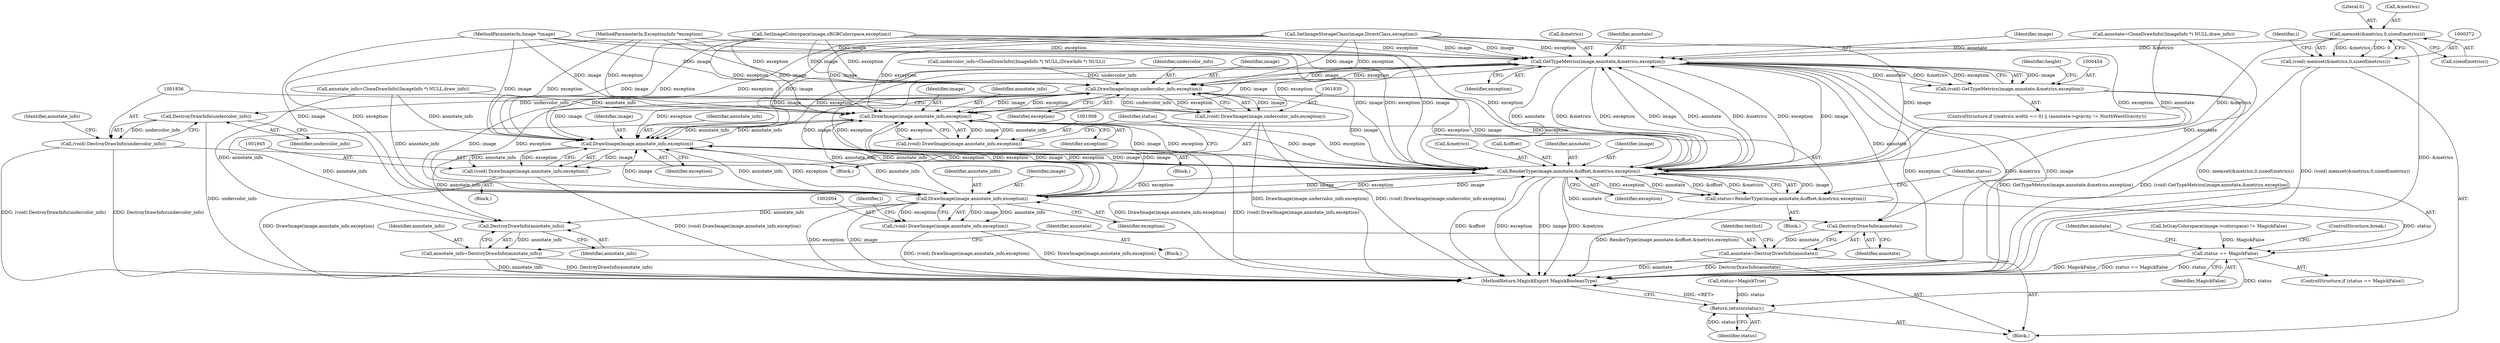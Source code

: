 digraph "0_ImageMagick_f595a1985233c399a05c0c37cc41de16a90dd025@API" {
"1000373" [label="(Call,memset(&metrics,0,sizeof(metrics)))"];
"1000371" [label="(Call,(void) memset(&metrics,0,sizeof(metrics)))"];
"1000455" [label="(Call,GetTypeMetrics(image,annotate,&metrics,exception))"];
"1000453" [label="(Call,(void) GetTypeMetrics(image,annotate,&metrics,exception))"];
"1001831" [label="(Call,DrawImage(image,undercolor_info,exception))"];
"1001829" [label="(Call,(void) DrawImage(image,undercolor_info,exception))"];
"1001837" [label="(Call,DestroyDrawInfo(undercolor_info))"];
"1001835" [label="(Call,(void) DestroyDrawInfo(undercolor_info))"];
"1001909" [label="(Call,DrawImage(image,annotate_info,exception))"];
"1001907" [label="(Call,(void) DrawImage(image,annotate_info,exception))"];
"1001946" [label="(Call,DrawImage(image,annotate_info,exception))"];
"1001944" [label="(Call,(void) DrawImage(image,annotate_info,exception))"];
"1001952" [label="(Call,RenderType(image,annotate,&offset,&metrics,exception))"];
"1001950" [label="(Call,status=RenderType(image,annotate,&offset,&metrics,exception))"];
"1001961" [label="(Call,status == MagickFalse)"];
"1002023" [label="(Return,return(status);)"];
"1002005" [label="(Call,DrawImage(image,annotate_info,exception))"];
"1002003" [label="(Call,(void) DrawImage(image,annotate_info,exception))"];
"1002011" [label="(Call,DestroyDrawInfo(annotate_info))"];
"1002009" [label="(Call,annotate_info=DestroyDrawInfo(annotate_info))"];
"1002015" [label="(Call,DestroyDrawInfo(annotate))"];
"1002013" [label="(Call,annotate=DestroyDrawInfo(annotate))"];
"1002018" [label="(Identifier,textlist)"];
"1001944" [label="(Call,(void) DrawImage(image,annotate_info,exception))"];
"1001959" [label="(Identifier,exception)"];
"1001910" [label="(Identifier,image)"];
"1001907" [label="(Call,(void) DrawImage(image,annotate_info,exception))"];
"1001960" [label="(ControlStructure,if (status == MagickFalse))"];
"1000356" [label="(Call,IsGrayColorspace(image->colorspace) != MagickFalse)"];
"1001831" [label="(Call,DrawImage(image,undercolor_info,exception))"];
"1001950" [label="(Call,status=RenderType(image,annotate,&offset,&metrics,exception))"];
"1000377" [label="(Call,sizeof(metrics))"];
"1000200" [label="(Call,annotate_info=CloneDrawInfo((ImageInfo *) NULL,draw_info))"];
"1001920" [label="(Block,)"];
"1001957" [label="(Call,&metrics)"];
"1001962" [label="(Identifier,status)"];
"1002010" [label="(Identifier,annotate_info)"];
"1000348" [label="(Call,SetImageStorageClass(image,DirectClass,exception))"];
"1000181" [label="(Call,annotate=CloneDrawInfo((ImageInfo *) NULL,draw_info))"];
"1001744" [label="(Block,)"];
"1001955" [label="(Call,&offset)"];
"1002007" [label="(Identifier,annotate_info)"];
"1001834" [label="(Identifier,exception)"];
"1001911" [label="(Identifier,annotate_info)"];
"1001946" [label="(Call,DrawImage(image,annotate_info,exception))"];
"1001961" [label="(Call,status == MagickFalse)"];
"1002025" [label="(MethodReturn,MagickExport MagickBooleanType)"];
"1000371" [label="(Call,(void) memset(&metrics,0,sizeof(metrics)))"];
"1001833" [label="(Identifier,undercolor_info)"];
"1002006" [label="(Identifier,image)"];
"1001971" [label="(Block,)"];
"1001963" [label="(Identifier,MagickFalse)"];
"1001832" [label="(Identifier,image)"];
"1000376" [label="(Literal,0)"];
"1001909" [label="(Call,DrawImage(image,annotate_info,exception))"];
"1001838" [label="(Identifier,undercolor_info)"];
"1001949" [label="(Identifier,exception)"];
"1001947" [label="(Identifier,image)"];
"1002016" [label="(Identifier,annotate)"];
"1002015" [label="(Call,DestroyDrawInfo(annotate))"];
"1000458" [label="(Call,&metrics)"];
"1002023" [label="(Return,return(status);)"];
"1002013" [label="(Call,annotate=DestroyDrawInfo(annotate))"];
"1002011" [label="(Call,DestroyDrawInfo(annotate_info))"];
"1000460" [label="(Identifier,exception)"];
"1001964" [label="(ControlStructure,break;)"];
"1002003" [label="(Call,(void) DrawImage(image,annotate_info,exception))"];
"1001829" [label="(Call,(void) DrawImage(image,undercolor_info,exception))"];
"1000364" [label="(Call,SetImageColorspace(image,sRGBColorspace,exception))"];
"1000373" [label="(Call,memset(&metrics,0,sizeof(metrics)))"];
"1001746" [label="(Call,undercolor_info=CloneDrawInfo((ImageInfo *) NULL,(DrawInfo *) NULL))"];
"1001837" [label="(Call,DestroyDrawInfo(undercolor_info))"];
"1002009" [label="(Call,annotate_info=DestroyDrawInfo(annotate_info))"];
"1000105" [label="(MethodParameterIn,Image *image)"];
"1001842" [label="(Identifier,annotate_info)"];
"1002024" [label="(Identifier,status)"];
"1000391" [label="(Identifier,i)"];
"1000453" [label="(Call,(void) GetTypeMetrics(image,annotate,&metrics,exception))"];
"1000457" [label="(Identifier,annotate)"];
"1001951" [label="(Identifier,status)"];
"1001912" [label="(Identifier,exception)"];
"1002005" [label="(Call,DrawImage(image,annotate_info,exception))"];
"1000368" [label="(Call,status=MagickTrue)"];
"1002008" [label="(Identifier,exception)"];
"1001954" [label="(Identifier,annotate)"];
"1001948" [label="(Identifier,annotate_info)"];
"1000455" [label="(Call,GetTypeMetrics(image,annotate,&metrics,exception))"];
"1000381" [label="(Identifier,i)"];
"1000456" [label="(Identifier,image)"];
"1000462" [label="(Identifier,height)"];
"1002014" [label="(Identifier,annotate)"];
"1001968" [label="(Identifier,annotate)"];
"1000374" [label="(Call,&metrics)"];
"1000392" [label="(Block,)"];
"1002012" [label="(Identifier,annotate_info)"];
"1000441" [label="(ControlStructure,if ((metrics.width == 0) || (annotate->gravity != NorthWestGravity)))"];
"1000107" [label="(MethodParameterIn,ExceptionInfo *exception)"];
"1001953" [label="(Identifier,image)"];
"1001875" [label="(Block,)"];
"1000108" [label="(Block,)"];
"1001952" [label="(Call,RenderType(image,annotate,&offset,&metrics,exception))"];
"1001835" [label="(Call,(void) DestroyDrawInfo(undercolor_info))"];
"1000373" -> "1000371"  [label="AST: "];
"1000373" -> "1000377"  [label="CFG: "];
"1000374" -> "1000373"  [label="AST: "];
"1000376" -> "1000373"  [label="AST: "];
"1000377" -> "1000373"  [label="AST: "];
"1000371" -> "1000373"  [label="CFG: "];
"1000373" -> "1002025"  [label="DDG: &metrics"];
"1000373" -> "1000371"  [label="DDG: &metrics"];
"1000373" -> "1000371"  [label="DDG: 0"];
"1000373" -> "1000455"  [label="DDG: &metrics"];
"1000373" -> "1001952"  [label="DDG: &metrics"];
"1000371" -> "1000108"  [label="AST: "];
"1000372" -> "1000371"  [label="AST: "];
"1000381" -> "1000371"  [label="CFG: "];
"1000371" -> "1002025"  [label="DDG: memset(&metrics,0,sizeof(metrics))"];
"1000371" -> "1002025"  [label="DDG: (void) memset(&metrics,0,sizeof(metrics))"];
"1000455" -> "1000453"  [label="AST: "];
"1000455" -> "1000460"  [label="CFG: "];
"1000456" -> "1000455"  [label="AST: "];
"1000457" -> "1000455"  [label="AST: "];
"1000458" -> "1000455"  [label="AST: "];
"1000460" -> "1000455"  [label="AST: "];
"1000453" -> "1000455"  [label="CFG: "];
"1000455" -> "1002025"  [label="DDG: exception"];
"1000455" -> "1002025"  [label="DDG: &metrics"];
"1000455" -> "1002025"  [label="DDG: image"];
"1000455" -> "1000453"  [label="DDG: image"];
"1000455" -> "1000453"  [label="DDG: annotate"];
"1000455" -> "1000453"  [label="DDG: &metrics"];
"1000455" -> "1000453"  [label="DDG: exception"];
"1000364" -> "1000455"  [label="DDG: image"];
"1000364" -> "1000455"  [label="DDG: exception"];
"1000348" -> "1000455"  [label="DDG: image"];
"1000348" -> "1000455"  [label="DDG: exception"];
"1001952" -> "1000455"  [label="DDG: image"];
"1001952" -> "1000455"  [label="DDG: annotate"];
"1001952" -> "1000455"  [label="DDG: &metrics"];
"1001952" -> "1000455"  [label="DDG: exception"];
"1002005" -> "1000455"  [label="DDG: image"];
"1002005" -> "1000455"  [label="DDG: exception"];
"1000105" -> "1000455"  [label="DDG: image"];
"1000181" -> "1000455"  [label="DDG: annotate"];
"1000107" -> "1000455"  [label="DDG: exception"];
"1000455" -> "1001831"  [label="DDG: image"];
"1000455" -> "1001831"  [label="DDG: exception"];
"1000455" -> "1001909"  [label="DDG: image"];
"1000455" -> "1001909"  [label="DDG: exception"];
"1000455" -> "1001946"  [label="DDG: image"];
"1000455" -> "1001946"  [label="DDG: exception"];
"1000455" -> "1001952"  [label="DDG: image"];
"1000455" -> "1001952"  [label="DDG: annotate"];
"1000455" -> "1001952"  [label="DDG: &metrics"];
"1000455" -> "1001952"  [label="DDG: exception"];
"1000455" -> "1002015"  [label="DDG: annotate"];
"1000453" -> "1000441"  [label="AST: "];
"1000454" -> "1000453"  [label="AST: "];
"1000462" -> "1000453"  [label="CFG: "];
"1000453" -> "1002025"  [label="DDG: GetTypeMetrics(image,annotate,&metrics,exception)"];
"1000453" -> "1002025"  [label="DDG: (void) GetTypeMetrics(image,annotate,&metrics,exception)"];
"1001831" -> "1001829"  [label="AST: "];
"1001831" -> "1001834"  [label="CFG: "];
"1001832" -> "1001831"  [label="AST: "];
"1001833" -> "1001831"  [label="AST: "];
"1001834" -> "1001831"  [label="AST: "];
"1001829" -> "1001831"  [label="CFG: "];
"1001831" -> "1001829"  [label="DDG: image"];
"1001831" -> "1001829"  [label="DDG: undercolor_info"];
"1001831" -> "1001829"  [label="DDG: exception"];
"1000364" -> "1001831"  [label="DDG: image"];
"1000364" -> "1001831"  [label="DDG: exception"];
"1000348" -> "1001831"  [label="DDG: image"];
"1000348" -> "1001831"  [label="DDG: exception"];
"1001952" -> "1001831"  [label="DDG: image"];
"1001952" -> "1001831"  [label="DDG: exception"];
"1002005" -> "1001831"  [label="DDG: image"];
"1002005" -> "1001831"  [label="DDG: exception"];
"1000105" -> "1001831"  [label="DDG: image"];
"1001746" -> "1001831"  [label="DDG: undercolor_info"];
"1000107" -> "1001831"  [label="DDG: exception"];
"1001831" -> "1001837"  [label="DDG: undercolor_info"];
"1001831" -> "1001909"  [label="DDG: image"];
"1001831" -> "1001909"  [label="DDG: exception"];
"1001831" -> "1001946"  [label="DDG: image"];
"1001831" -> "1001946"  [label="DDG: exception"];
"1001831" -> "1001952"  [label="DDG: image"];
"1001831" -> "1001952"  [label="DDG: exception"];
"1001829" -> "1001744"  [label="AST: "];
"1001830" -> "1001829"  [label="AST: "];
"1001836" -> "1001829"  [label="CFG: "];
"1001829" -> "1002025"  [label="DDG: DrawImage(image,undercolor_info,exception)"];
"1001829" -> "1002025"  [label="DDG: (void) DrawImage(image,undercolor_info,exception)"];
"1001837" -> "1001835"  [label="AST: "];
"1001837" -> "1001838"  [label="CFG: "];
"1001838" -> "1001837"  [label="AST: "];
"1001835" -> "1001837"  [label="CFG: "];
"1001837" -> "1002025"  [label="DDG: undercolor_info"];
"1001837" -> "1001835"  [label="DDG: undercolor_info"];
"1001835" -> "1001744"  [label="AST: "];
"1001836" -> "1001835"  [label="AST: "];
"1001842" -> "1001835"  [label="CFG: "];
"1001835" -> "1002025"  [label="DDG: DestroyDrawInfo(undercolor_info)"];
"1001835" -> "1002025"  [label="DDG: (void) DestroyDrawInfo(undercolor_info)"];
"1001909" -> "1001907"  [label="AST: "];
"1001909" -> "1001912"  [label="CFG: "];
"1001910" -> "1001909"  [label="AST: "];
"1001911" -> "1001909"  [label="AST: "];
"1001912" -> "1001909"  [label="AST: "];
"1001907" -> "1001909"  [label="CFG: "];
"1001909" -> "1001907"  [label="DDG: image"];
"1001909" -> "1001907"  [label="DDG: annotate_info"];
"1001909" -> "1001907"  [label="DDG: exception"];
"1000364" -> "1001909"  [label="DDG: image"];
"1000364" -> "1001909"  [label="DDG: exception"];
"1000348" -> "1001909"  [label="DDG: image"];
"1000348" -> "1001909"  [label="DDG: exception"];
"1001952" -> "1001909"  [label="DDG: image"];
"1001952" -> "1001909"  [label="DDG: exception"];
"1002005" -> "1001909"  [label="DDG: image"];
"1002005" -> "1001909"  [label="DDG: annotate_info"];
"1002005" -> "1001909"  [label="DDG: exception"];
"1000105" -> "1001909"  [label="DDG: image"];
"1000200" -> "1001909"  [label="DDG: annotate_info"];
"1001946" -> "1001909"  [label="DDG: annotate_info"];
"1000107" -> "1001909"  [label="DDG: exception"];
"1001909" -> "1001946"  [label="DDG: annotate_info"];
"1001909" -> "1001952"  [label="DDG: image"];
"1001909" -> "1001952"  [label="DDG: exception"];
"1001909" -> "1002005"  [label="DDG: annotate_info"];
"1001909" -> "1002011"  [label="DDG: annotate_info"];
"1001907" -> "1001875"  [label="AST: "];
"1001908" -> "1001907"  [label="AST: "];
"1001951" -> "1001907"  [label="CFG: "];
"1001907" -> "1002025"  [label="DDG: (void) DrawImage(image,annotate_info,exception)"];
"1001907" -> "1002025"  [label="DDG: DrawImage(image,annotate_info,exception)"];
"1001946" -> "1001944"  [label="AST: "];
"1001946" -> "1001949"  [label="CFG: "];
"1001947" -> "1001946"  [label="AST: "];
"1001948" -> "1001946"  [label="AST: "];
"1001949" -> "1001946"  [label="AST: "];
"1001944" -> "1001946"  [label="CFG: "];
"1001946" -> "1001944"  [label="DDG: image"];
"1001946" -> "1001944"  [label="DDG: annotate_info"];
"1001946" -> "1001944"  [label="DDG: exception"];
"1000364" -> "1001946"  [label="DDG: image"];
"1000364" -> "1001946"  [label="DDG: exception"];
"1000348" -> "1001946"  [label="DDG: image"];
"1000348" -> "1001946"  [label="DDG: exception"];
"1001952" -> "1001946"  [label="DDG: image"];
"1001952" -> "1001946"  [label="DDG: exception"];
"1002005" -> "1001946"  [label="DDG: image"];
"1002005" -> "1001946"  [label="DDG: annotate_info"];
"1002005" -> "1001946"  [label="DDG: exception"];
"1000105" -> "1001946"  [label="DDG: image"];
"1000200" -> "1001946"  [label="DDG: annotate_info"];
"1000107" -> "1001946"  [label="DDG: exception"];
"1001946" -> "1001952"  [label="DDG: image"];
"1001946" -> "1001952"  [label="DDG: exception"];
"1001946" -> "1002005"  [label="DDG: annotate_info"];
"1001946" -> "1002011"  [label="DDG: annotate_info"];
"1001944" -> "1001920"  [label="AST: "];
"1001945" -> "1001944"  [label="AST: "];
"1001951" -> "1001944"  [label="CFG: "];
"1001944" -> "1002025"  [label="DDG: DrawImage(image,annotate_info,exception)"];
"1001944" -> "1002025"  [label="DDG: (void) DrawImage(image,annotate_info,exception)"];
"1001952" -> "1001950"  [label="AST: "];
"1001952" -> "1001959"  [label="CFG: "];
"1001953" -> "1001952"  [label="AST: "];
"1001954" -> "1001952"  [label="AST: "];
"1001955" -> "1001952"  [label="AST: "];
"1001957" -> "1001952"  [label="AST: "];
"1001959" -> "1001952"  [label="AST: "];
"1001950" -> "1001952"  [label="CFG: "];
"1001952" -> "1002025"  [label="DDG: &offset"];
"1001952" -> "1002025"  [label="DDG: exception"];
"1001952" -> "1002025"  [label="DDG: image"];
"1001952" -> "1002025"  [label="DDG: &metrics"];
"1001952" -> "1001950"  [label="DDG: image"];
"1001952" -> "1001950"  [label="DDG: exception"];
"1001952" -> "1001950"  [label="DDG: annotate"];
"1001952" -> "1001950"  [label="DDG: &offset"];
"1001952" -> "1001950"  [label="DDG: &metrics"];
"1000364" -> "1001952"  [label="DDG: image"];
"1000364" -> "1001952"  [label="DDG: exception"];
"1000348" -> "1001952"  [label="DDG: image"];
"1000348" -> "1001952"  [label="DDG: exception"];
"1002005" -> "1001952"  [label="DDG: image"];
"1002005" -> "1001952"  [label="DDG: exception"];
"1000105" -> "1001952"  [label="DDG: image"];
"1000181" -> "1001952"  [label="DDG: annotate"];
"1000107" -> "1001952"  [label="DDG: exception"];
"1001952" -> "1002005"  [label="DDG: image"];
"1001952" -> "1002005"  [label="DDG: exception"];
"1001952" -> "1002015"  [label="DDG: annotate"];
"1001950" -> "1000392"  [label="AST: "];
"1001951" -> "1001950"  [label="AST: "];
"1001962" -> "1001950"  [label="CFG: "];
"1001950" -> "1002025"  [label="DDG: RenderType(image,annotate,&offset,&metrics,exception)"];
"1001950" -> "1001961"  [label="DDG: status"];
"1001961" -> "1001960"  [label="AST: "];
"1001961" -> "1001963"  [label="CFG: "];
"1001962" -> "1001961"  [label="AST: "];
"1001963" -> "1001961"  [label="AST: "];
"1001964" -> "1001961"  [label="CFG: "];
"1001968" -> "1001961"  [label="CFG: "];
"1001961" -> "1002025"  [label="DDG: status"];
"1001961" -> "1002025"  [label="DDG: MagickFalse"];
"1001961" -> "1002025"  [label="DDG: status == MagickFalse"];
"1000356" -> "1001961"  [label="DDG: MagickFalse"];
"1001961" -> "1002023"  [label="DDG: status"];
"1002023" -> "1000108"  [label="AST: "];
"1002023" -> "1002024"  [label="CFG: "];
"1002024" -> "1002023"  [label="AST: "];
"1002025" -> "1002023"  [label="CFG: "];
"1002023" -> "1002025"  [label="DDG: <RET>"];
"1002024" -> "1002023"  [label="DDG: status"];
"1000368" -> "1002023"  [label="DDG: status"];
"1002005" -> "1002003"  [label="AST: "];
"1002005" -> "1002008"  [label="CFG: "];
"1002006" -> "1002005"  [label="AST: "];
"1002007" -> "1002005"  [label="AST: "];
"1002008" -> "1002005"  [label="AST: "];
"1002003" -> "1002005"  [label="CFG: "];
"1002005" -> "1002025"  [label="DDG: exception"];
"1002005" -> "1002025"  [label="DDG: image"];
"1002005" -> "1002003"  [label="DDG: image"];
"1002005" -> "1002003"  [label="DDG: annotate_info"];
"1002005" -> "1002003"  [label="DDG: exception"];
"1000105" -> "1002005"  [label="DDG: image"];
"1000200" -> "1002005"  [label="DDG: annotate_info"];
"1000107" -> "1002005"  [label="DDG: exception"];
"1002005" -> "1002011"  [label="DDG: annotate_info"];
"1002003" -> "1001971"  [label="AST: "];
"1002004" -> "1002003"  [label="AST: "];
"1000391" -> "1002003"  [label="CFG: "];
"1002003" -> "1002025"  [label="DDG: DrawImage(image,annotate_info,exception)"];
"1002003" -> "1002025"  [label="DDG: (void) DrawImage(image,annotate_info,exception)"];
"1002011" -> "1002009"  [label="AST: "];
"1002011" -> "1002012"  [label="CFG: "];
"1002012" -> "1002011"  [label="AST: "];
"1002009" -> "1002011"  [label="CFG: "];
"1002011" -> "1002009"  [label="DDG: annotate_info"];
"1000200" -> "1002011"  [label="DDG: annotate_info"];
"1002009" -> "1000108"  [label="AST: "];
"1002010" -> "1002009"  [label="AST: "];
"1002014" -> "1002009"  [label="CFG: "];
"1002009" -> "1002025"  [label="DDG: annotate_info"];
"1002009" -> "1002025"  [label="DDG: DestroyDrawInfo(annotate_info)"];
"1002015" -> "1002013"  [label="AST: "];
"1002015" -> "1002016"  [label="CFG: "];
"1002016" -> "1002015"  [label="AST: "];
"1002013" -> "1002015"  [label="CFG: "];
"1002015" -> "1002013"  [label="DDG: annotate"];
"1000181" -> "1002015"  [label="DDG: annotate"];
"1002013" -> "1000108"  [label="AST: "];
"1002014" -> "1002013"  [label="AST: "];
"1002018" -> "1002013"  [label="CFG: "];
"1002013" -> "1002025"  [label="DDG: DestroyDrawInfo(annotate)"];
"1002013" -> "1002025"  [label="DDG: annotate"];
}
